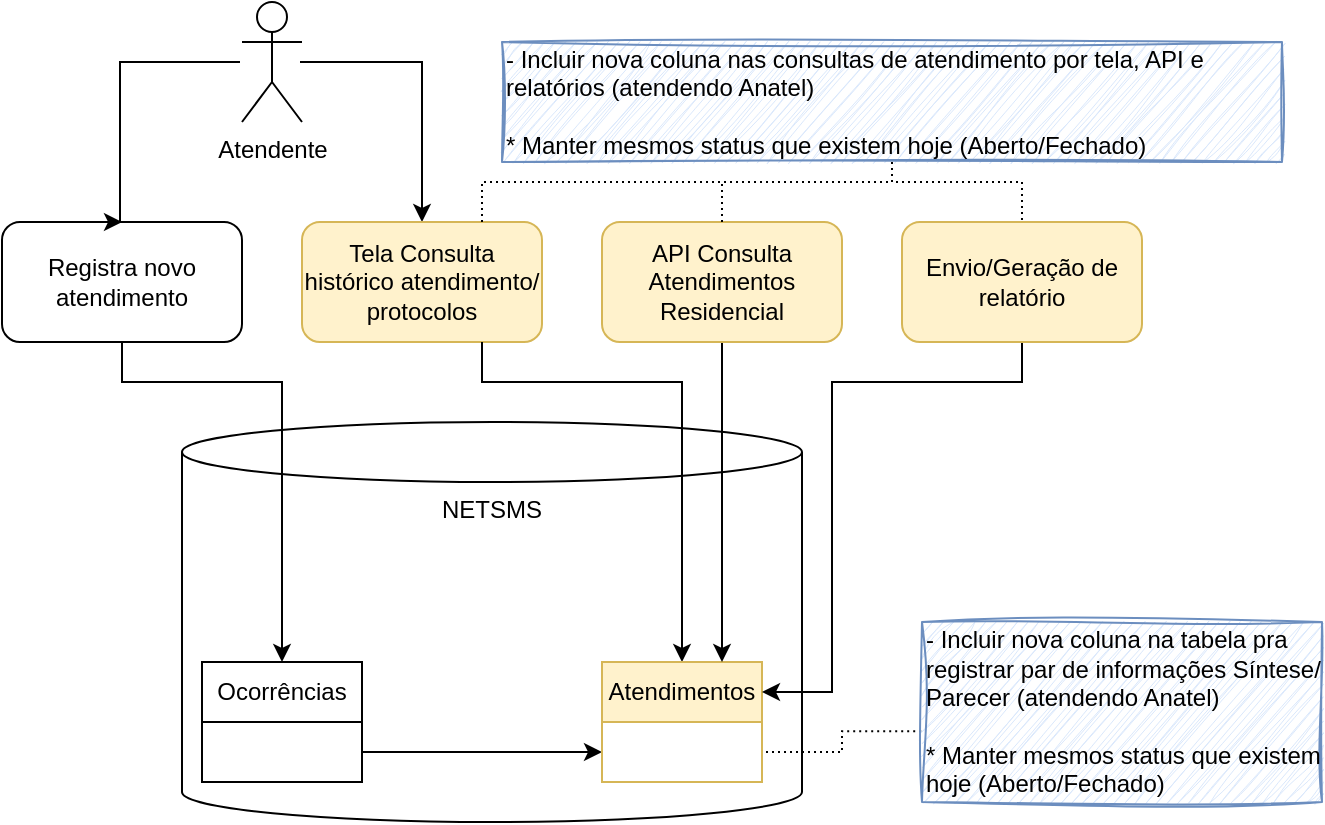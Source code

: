 <mxfile version="24.2.3" type="github" pages="2">
  <diagram name="Versão 1" id="MLcHtQrv6ULbj_it20Va">
    <mxGraphModel dx="1050" dy="530" grid="1" gridSize="10" guides="1" tooltips="1" connect="1" arrows="1" fold="1" page="1" pageScale="1" pageWidth="827" pageHeight="1169" math="0" shadow="0">
      <root>
        <mxCell id="0" />
        <mxCell id="1" parent="0" />
        <mxCell id="CVk3RO6D4FQn7KLXNqjS-1" value="NETSMS" style="shape=cylinder3;whiteSpace=wrap;html=1;boundedLbl=1;backgroundOutline=1;size=15;verticalAlign=top;" vertex="1" parent="1">
          <mxGeometry x="220" y="230" width="310" height="200" as="geometry" />
        </mxCell>
        <mxCell id="CVk3RO6D4FQn7KLXNqjS-3" value="Registra novo atendimento" style="rounded=1;whiteSpace=wrap;html=1;" vertex="1" parent="1">
          <mxGeometry x="130" y="130" width="120" height="60" as="geometry" />
        </mxCell>
        <mxCell id="CVk3RO6D4FQn7KLXNqjS-9" style="edgeStyle=orthogonalEdgeStyle;rounded=0;orthogonalLoop=1;jettySize=auto;html=1;entryX=0.5;entryY=0;entryDx=0;entryDy=0;" edge="1" parent="1" target="CVk3RO6D4FQn7KLXNqjS-8">
          <mxGeometry relative="1" as="geometry">
            <mxPoint x="279" y="50" as="sourcePoint" />
            <Array as="points">
              <mxPoint x="340" y="50" />
            </Array>
          </mxGeometry>
        </mxCell>
        <mxCell id="CVk3RO6D4FQn7KLXNqjS-24" style="edgeStyle=orthogonalEdgeStyle;rounded=0;orthogonalLoop=1;jettySize=auto;html=1;entryX=0.5;entryY=0;entryDx=0;entryDy=0;" edge="1" parent="1" target="CVk3RO6D4FQn7KLXNqjS-3">
          <mxGeometry relative="1" as="geometry">
            <mxPoint x="249" y="50" as="sourcePoint" />
            <Array as="points">
              <mxPoint x="189" y="50" />
            </Array>
          </mxGeometry>
        </mxCell>
        <mxCell id="CVk3RO6D4FQn7KLXNqjS-4" value="Atendente" style="shape=umlActor;verticalLabelPosition=bottom;verticalAlign=top;html=1;outlineConnect=0;" vertex="1" parent="1">
          <mxGeometry x="250" y="20" width="30" height="60" as="geometry" />
        </mxCell>
        <mxCell id="CVk3RO6D4FQn7KLXNqjS-5" style="edgeStyle=orthogonalEdgeStyle;rounded=0;orthogonalLoop=1;jettySize=auto;html=1;entryX=0.5;entryY=0;entryDx=0;entryDy=0;" edge="1" parent="1" source="CVk3RO6D4FQn7KLXNqjS-3" target="CVk3RO6D4FQn7KLXNqjS-17">
          <mxGeometry relative="1" as="geometry">
            <Array as="points">
              <mxPoint x="190" y="210" />
              <mxPoint x="270" y="210" />
            </Array>
          </mxGeometry>
        </mxCell>
        <mxCell id="CVk3RO6D4FQn7KLXNqjS-8" value="Tela Consulta histórico atendimento/ protocolos" style="rounded=1;whiteSpace=wrap;html=1;fillColor=#fff2cc;strokeColor=#d6b656;" vertex="1" parent="1">
          <mxGeometry x="280" y="130" width="120" height="60" as="geometry" />
        </mxCell>
        <mxCell id="CVk3RO6D4FQn7KLXNqjS-10" style="edgeStyle=orthogonalEdgeStyle;rounded=0;orthogonalLoop=1;jettySize=auto;html=1;entryX=0.5;entryY=0;entryDx=0;entryDy=0;" edge="1" parent="1" source="CVk3RO6D4FQn7KLXNqjS-8" target="CVk3RO6D4FQn7KLXNqjS-21">
          <mxGeometry relative="1" as="geometry">
            <Array as="points">
              <mxPoint x="370" y="210" />
              <mxPoint x="470" y="210" />
            </Array>
          </mxGeometry>
        </mxCell>
        <mxCell id="CVk3RO6D4FQn7KLXNqjS-23" style="edgeStyle=orthogonalEdgeStyle;rounded=0;orthogonalLoop=1;jettySize=auto;html=1;entryX=1;entryY=0.75;entryDx=0;entryDy=0;endArrow=none;endFill=0;dashed=1;dashPattern=1 2;exitX=-0.002;exitY=0.607;exitDx=0;exitDy=0;exitPerimeter=0;" edge="1" parent="1" source="CVk3RO6D4FQn7KLXNqjS-36" target="CVk3RO6D4FQn7KLXNqjS-21">
          <mxGeometry relative="1" as="geometry">
            <mxPoint x="485" y="455" as="sourcePoint" />
            <Array as="points">
              <mxPoint x="550" y="385" />
              <mxPoint x="550" y="395" />
            </Array>
          </mxGeometry>
        </mxCell>
        <mxCell id="CVk3RO6D4FQn7KLXNqjS-22" style="edgeStyle=orthogonalEdgeStyle;rounded=0;orthogonalLoop=1;jettySize=auto;html=1;entryX=0;entryY=0.75;entryDx=0;entryDy=0;exitX=1;exitY=0.75;exitDx=0;exitDy=0;" edge="1" parent="1" source="CVk3RO6D4FQn7KLXNqjS-17" target="CVk3RO6D4FQn7KLXNqjS-21">
          <mxGeometry relative="1" as="geometry" />
        </mxCell>
        <mxCell id="CVk3RO6D4FQn7KLXNqjS-17" value="Ocorrências" style="swimlane;fontStyle=0;childLayout=stackLayout;horizontal=1;startSize=30;horizontalStack=0;resizeParent=1;resizeParentMax=0;resizeLast=0;collapsible=1;marginBottom=0;whiteSpace=wrap;html=1;" vertex="1" parent="1">
          <mxGeometry x="230" y="350" width="80" height="60" as="geometry" />
        </mxCell>
        <mxCell id="CVk3RO6D4FQn7KLXNqjS-21" value="Atendimentos" style="swimlane;fontStyle=0;childLayout=stackLayout;horizontal=1;startSize=30;horizontalStack=0;resizeParent=1;resizeParentMax=0;resizeLast=0;collapsible=1;marginBottom=0;whiteSpace=wrap;html=1;fillColor=#fff2cc;strokeColor=#d6b656;" vertex="1" parent="1">
          <mxGeometry x="430" y="350" width="80" height="60" as="geometry" />
        </mxCell>
        <mxCell id="CVk3RO6D4FQn7KLXNqjS-34" style="edgeStyle=orthogonalEdgeStyle;rounded=0;orthogonalLoop=1;jettySize=auto;html=1;entryX=0.75;entryY=0;entryDx=0;entryDy=0;exitX=0.5;exitY=1;exitDx=0;exitDy=0;" edge="1" parent="1" source="CVk3RO6D4FQn7KLXNqjS-38" target="CVk3RO6D4FQn7KLXNqjS-21">
          <mxGeometry relative="1" as="geometry">
            <mxPoint x="560" y="160" as="sourcePoint" />
            <Array as="points">
              <mxPoint x="490" y="200" />
              <mxPoint x="490" y="200" />
            </Array>
          </mxGeometry>
        </mxCell>
        <mxCell id="CVk3RO6D4FQn7KLXNqjS-36" value="&lt;span style=&quot;background-color: initial;&quot;&gt;- Incluir nova coluna na tabela pra registrar par de informações Síntese/ Parecer (atendendo Anatel)&lt;/span&gt;&lt;div&gt;&lt;br&gt;&lt;/div&gt;&lt;div&gt;* Manter mesmos status que existem hoje (Aberto/Fechado)&lt;/div&gt;" style="text;html=1;align=left;verticalAlign=middle;whiteSpace=wrap;rounded=0;fillColor=#dae8fc;strokeColor=#6c8ebf;sketch=1;curveFitting=1;jiggle=2;" vertex="1" parent="1">
          <mxGeometry x="590" y="330" width="200" height="90" as="geometry" />
        </mxCell>
        <mxCell id="CVk3RO6D4FQn7KLXNqjS-38" value="API Consulta Atendimentos Residencial" style="rounded=1;whiteSpace=wrap;html=1;fillColor=#fff2cc;strokeColor=#d6b656;" vertex="1" parent="1">
          <mxGeometry x="430" y="130" width="120" height="60" as="geometry" />
        </mxCell>
        <mxCell id="CVk3RO6D4FQn7KLXNqjS-40" style="edgeStyle=orthogonalEdgeStyle;rounded=0;orthogonalLoop=1;jettySize=auto;html=1;entryX=1;entryY=0.25;entryDx=0;entryDy=0;" edge="1" parent="1" source="CVk3RO6D4FQn7KLXNqjS-39" target="CVk3RO6D4FQn7KLXNqjS-21">
          <mxGeometry relative="1" as="geometry">
            <Array as="points">
              <mxPoint x="640" y="210" />
              <mxPoint x="545" y="210" />
              <mxPoint x="545" y="365" />
            </Array>
          </mxGeometry>
        </mxCell>
        <mxCell id="CVk3RO6D4FQn7KLXNqjS-39" value="Envio/Geração de relatório" style="rounded=1;whiteSpace=wrap;html=1;fillColor=#fff2cc;strokeColor=#d6b656;" vertex="1" parent="1">
          <mxGeometry x="580" y="130" width="120" height="60" as="geometry" />
        </mxCell>
        <mxCell id="CVk3RO6D4FQn7KLXNqjS-43" style="edgeStyle=orthogonalEdgeStyle;rounded=0;orthogonalLoop=1;jettySize=auto;html=1;entryX=0.5;entryY=0;entryDx=0;entryDy=0;dashed=1;dashPattern=1 2;endArrow=none;endFill=0;" edge="1" parent="1" source="CVk3RO6D4FQn7KLXNqjS-41" target="CVk3RO6D4FQn7KLXNqjS-38">
          <mxGeometry relative="1" as="geometry">
            <Array as="points">
              <mxPoint x="575" y="110" />
              <mxPoint x="490" y="110" />
            </Array>
          </mxGeometry>
        </mxCell>
        <mxCell id="CVk3RO6D4FQn7KLXNqjS-44" style="edgeStyle=orthogonalEdgeStyle;rounded=0;orthogonalLoop=1;jettySize=auto;html=1;entryX=0.5;entryY=0;entryDx=0;entryDy=0;dashed=1;dashPattern=1 2;endArrow=none;endFill=0;" edge="1" parent="1" source="CVk3RO6D4FQn7KLXNqjS-41" target="CVk3RO6D4FQn7KLXNqjS-39">
          <mxGeometry relative="1" as="geometry">
            <Array as="points">
              <mxPoint x="575" y="110" />
              <mxPoint x="640" y="110" />
            </Array>
          </mxGeometry>
        </mxCell>
        <mxCell id="CVk3RO6D4FQn7KLXNqjS-41" value="&lt;span style=&quot;background-color: initial;&quot;&gt;- Incluir nova coluna nas consultas de atendimento por tela, API e relatórios (atendendo Anatel)&lt;/span&gt;&lt;div&gt;&lt;br&gt;&lt;/div&gt;&lt;div&gt;* Manter mesmos status que existem hoje (Aberto/Fechado)&lt;/div&gt;" style="text;html=1;align=left;verticalAlign=middle;whiteSpace=wrap;rounded=0;fillColor=#dae8fc;strokeColor=#6c8ebf;sketch=1;curveFitting=1;jiggle=2;" vertex="1" parent="1">
          <mxGeometry x="380" y="40" width="390" height="60" as="geometry" />
        </mxCell>
        <mxCell id="CVk3RO6D4FQn7KLXNqjS-42" style="edgeStyle=orthogonalEdgeStyle;rounded=0;orthogonalLoop=1;jettySize=auto;html=1;entryX=0.75;entryY=0;entryDx=0;entryDy=0;endArrow=none;endFill=0;dashed=1;dashPattern=1 2;exitX=0.5;exitY=1;exitDx=0;exitDy=0;" edge="1" parent="1" source="CVk3RO6D4FQn7KLXNqjS-41" target="CVk3RO6D4FQn7KLXNqjS-8">
          <mxGeometry relative="1" as="geometry">
            <mxPoint x="580" y="110" as="sourcePoint" />
            <mxPoint x="490" y="124" as="targetPoint" />
            <Array as="points">
              <mxPoint x="575" y="110" />
              <mxPoint x="370" y="110" />
            </Array>
          </mxGeometry>
        </mxCell>
      </root>
    </mxGraphModel>
  </diagram>
  <diagram name="Versão 2" id="pHQ7xpboEwQDvU8NsfGw">
    <mxGraphModel dx="1050" dy="530" grid="1" gridSize="10" guides="1" tooltips="1" connect="1" arrows="1" fold="1" page="1" pageScale="1" pageWidth="827" pageHeight="1169" math="0" shadow="0">
      <root>
        <mxCell id="PiYVCed6jx6N1606cr-O-0" />
        <mxCell id="PiYVCed6jx6N1606cr-O-1" parent="PiYVCed6jx6N1606cr-O-0" />
        <mxCell id="PiYVCed6jx6N1606cr-O-2" value="NETSMS" style="shape=cylinder3;whiteSpace=wrap;html=1;boundedLbl=1;backgroundOutline=1;size=15;verticalAlign=top;" vertex="1" parent="PiYVCed6jx6N1606cr-O-1">
          <mxGeometry x="220" y="220" width="310" height="200" as="geometry" />
        </mxCell>
        <mxCell id="PiYVCed6jx6N1606cr-O-3" value="Registra novo atendimento" style="rounded=1;whiteSpace=wrap;html=1;" vertex="1" parent="PiYVCed6jx6N1606cr-O-1">
          <mxGeometry x="130" y="130" width="120" height="60" as="geometry" />
        </mxCell>
        <mxCell id="PiYVCed6jx6N1606cr-O-4" style="edgeStyle=orthogonalEdgeStyle;rounded=0;orthogonalLoop=1;jettySize=auto;html=1;entryX=0.5;entryY=0;entryDx=0;entryDy=0;" edge="1" parent="PiYVCed6jx6N1606cr-O-1" target="PiYVCed6jx6N1606cr-O-8">
          <mxGeometry relative="1" as="geometry">
            <mxPoint x="279" y="50" as="sourcePoint" />
            <Array as="points">
              <mxPoint x="340" y="50" />
            </Array>
          </mxGeometry>
        </mxCell>
        <mxCell id="PiYVCed6jx6N1606cr-O-5" style="edgeStyle=orthogonalEdgeStyle;rounded=0;orthogonalLoop=1;jettySize=auto;html=1;entryX=0.5;entryY=0;entryDx=0;entryDy=0;" edge="1" parent="PiYVCed6jx6N1606cr-O-1" target="PiYVCed6jx6N1606cr-O-3">
          <mxGeometry relative="1" as="geometry">
            <mxPoint x="249" y="50" as="sourcePoint" />
            <Array as="points">
              <mxPoint x="189" y="50" />
            </Array>
          </mxGeometry>
        </mxCell>
        <mxCell id="PiYVCed6jx6N1606cr-O-6" value="Atendente" style="shape=umlActor;verticalLabelPosition=bottom;verticalAlign=top;html=1;outlineConnect=0;" vertex="1" parent="PiYVCed6jx6N1606cr-O-1">
          <mxGeometry x="250" y="20" width="30" height="60" as="geometry" />
        </mxCell>
        <mxCell id="PiYVCed6jx6N1606cr-O-7" style="edgeStyle=orthogonalEdgeStyle;rounded=0;orthogonalLoop=1;jettySize=auto;html=1;entryX=0.5;entryY=0;entryDx=0;entryDy=0;" edge="1" parent="PiYVCed6jx6N1606cr-O-1" source="PiYVCed6jx6N1606cr-O-3" target="PiYVCed6jx6N1606cr-O-12">
          <mxGeometry relative="1" as="geometry">
            <Array as="points">
              <mxPoint x="190" y="210" />
              <mxPoint x="270" y="210" />
            </Array>
          </mxGeometry>
        </mxCell>
        <mxCell id="PiYVCed6jx6N1606cr-O-8" value="Tela Consulta histórico atendimento/ protocolos" style="rounded=1;whiteSpace=wrap;html=1;fillColor=#fff2cc;strokeColor=#d6b656;" vertex="1" parent="PiYVCed6jx6N1606cr-O-1">
          <mxGeometry x="280" y="130" width="120" height="60" as="geometry" />
        </mxCell>
        <mxCell id="PiYVCed6jx6N1606cr-O-9" style="edgeStyle=orthogonalEdgeStyle;rounded=0;orthogonalLoop=1;jettySize=auto;html=1;entryX=0.75;entryY=0;entryDx=0;entryDy=0;" edge="1" parent="PiYVCed6jx6N1606cr-O-1" source="PiYVCed6jx6N1606cr-O-8" target="PiYVCed6jx6N1606cr-O-12">
          <mxGeometry relative="1" as="geometry">
            <mxPoint x="470" y="350" as="targetPoint" />
            <Array as="points">
              <mxPoint x="370" y="210" />
              <mxPoint x="290" y="210" />
            </Array>
          </mxGeometry>
        </mxCell>
        <mxCell id="PiYVCed6jx6N1606cr-O-10" style="edgeStyle=orthogonalEdgeStyle;rounded=0;orthogonalLoop=1;jettySize=auto;html=1;entryX=1;entryY=0.75;entryDx=0;entryDy=0;endArrow=none;endFill=0;dashed=1;dashPattern=1 2;exitX=-0.002;exitY=0.607;exitDx=0;exitDy=0;exitPerimeter=0;" edge="1" parent="PiYVCed6jx6N1606cr-O-1" source="PiYVCed6jx6N1606cr-O-15">
          <mxGeometry relative="1" as="geometry">
            <mxPoint x="485" y="455" as="sourcePoint" />
            <mxPoint x="510" y="395" as="targetPoint" />
            <Array as="points">
              <mxPoint x="550" y="385" />
              <mxPoint x="550" y="395" />
            </Array>
          </mxGeometry>
        </mxCell>
        <mxCell id="PiYVCed6jx6N1606cr-O-12" value="Ocorrências" style="swimlane;fontStyle=0;childLayout=stackLayout;horizontal=1;startSize=30;horizontalStack=0;resizeParent=1;resizeParentMax=0;resizeLast=0;collapsible=1;marginBottom=0;whiteSpace=wrap;html=1;" vertex="1" parent="PiYVCed6jx6N1606cr-O-1">
          <mxGeometry x="230" y="350" width="80" height="60" as="geometry" />
        </mxCell>
        <mxCell id="PiYVCed6jx6N1606cr-O-15" value="&lt;span style=&quot;background-color: initial;&quot;&gt;- Incluir nova coluna na tabela pra registrar par de informações Síntese/ Parecer (atendendo Anatel)&lt;/span&gt;&lt;div&gt;&lt;br&gt;&lt;/div&gt;&lt;div&gt;* Manter mesmos status que existem hoje (Aberto/Fechado)&lt;/div&gt;" style="text;html=1;align=left;verticalAlign=middle;whiteSpace=wrap;rounded=0;fillColor=#dae8fc;strokeColor=#6c8ebf;sketch=1;curveFitting=1;jiggle=2;" vertex="1" parent="PiYVCed6jx6N1606cr-O-1">
          <mxGeometry x="590" y="330" width="200" height="90" as="geometry" />
        </mxCell>
        <mxCell id="Q4qWhZCHEtYbgf8dhqWP-1" style="edgeStyle=orthogonalEdgeStyle;rounded=0;orthogonalLoop=1;jettySize=auto;html=1;entryX=1;entryY=0.25;entryDx=0;entryDy=0;exitX=0.25;exitY=1;exitDx=0;exitDy=0;" edge="1" parent="PiYVCed6jx6N1606cr-O-1" source="PiYVCed6jx6N1606cr-O-16" target="PiYVCed6jx6N1606cr-O-12">
          <mxGeometry relative="1" as="geometry">
            <Array as="points">
              <mxPoint x="460" y="365" />
            </Array>
          </mxGeometry>
        </mxCell>
        <mxCell id="PiYVCed6jx6N1606cr-O-16" value="API Consulta Atendimentos Residencial" style="rounded=1;whiteSpace=wrap;html=1;fillColor=#fff2cc;strokeColor=#d6b656;" vertex="1" parent="PiYVCed6jx6N1606cr-O-1">
          <mxGeometry x="430" y="130" width="120" height="60" as="geometry" />
        </mxCell>
        <mxCell id="PiYVCed6jx6N1606cr-O-17" style="edgeStyle=orthogonalEdgeStyle;rounded=0;orthogonalLoop=1;jettySize=auto;html=1;entryX=1;entryY=0.75;entryDx=0;entryDy=0;" edge="1" parent="PiYVCed6jx6N1606cr-O-1" source="PiYVCed6jx6N1606cr-O-18" target="PiYVCed6jx6N1606cr-O-12">
          <mxGeometry relative="1" as="geometry">
            <mxPoint x="510" y="365" as="targetPoint" />
            <Array as="points">
              <mxPoint x="640" y="210" />
              <mxPoint x="470" y="210" />
              <mxPoint x="470" y="395" />
            </Array>
          </mxGeometry>
        </mxCell>
        <mxCell id="PiYVCed6jx6N1606cr-O-18" value="Envio/Geração de relatório" style="rounded=1;whiteSpace=wrap;html=1;fillColor=#fff2cc;strokeColor=#d6b656;" vertex="1" parent="PiYVCed6jx6N1606cr-O-1">
          <mxGeometry x="580" y="130" width="120" height="60" as="geometry" />
        </mxCell>
        <mxCell id="PiYVCed6jx6N1606cr-O-19" style="edgeStyle=orthogonalEdgeStyle;rounded=0;orthogonalLoop=1;jettySize=auto;html=1;entryX=0.5;entryY=0;entryDx=0;entryDy=0;dashed=1;dashPattern=1 2;endArrow=none;endFill=0;" edge="1" parent="PiYVCed6jx6N1606cr-O-1" source="PiYVCed6jx6N1606cr-O-21" target="PiYVCed6jx6N1606cr-O-16">
          <mxGeometry relative="1" as="geometry">
            <Array as="points">
              <mxPoint x="575" y="110" />
              <mxPoint x="490" y="110" />
            </Array>
          </mxGeometry>
        </mxCell>
        <mxCell id="PiYVCed6jx6N1606cr-O-20" style="edgeStyle=orthogonalEdgeStyle;rounded=0;orthogonalLoop=1;jettySize=auto;html=1;entryX=0.5;entryY=0;entryDx=0;entryDy=0;dashed=1;dashPattern=1 2;endArrow=none;endFill=0;" edge="1" parent="PiYVCed6jx6N1606cr-O-1" source="PiYVCed6jx6N1606cr-O-21" target="PiYVCed6jx6N1606cr-O-18">
          <mxGeometry relative="1" as="geometry">
            <Array as="points">
              <mxPoint x="575" y="110" />
              <mxPoint x="640" y="110" />
            </Array>
          </mxGeometry>
        </mxCell>
        <mxCell id="PiYVCed6jx6N1606cr-O-21" value="&lt;span style=&quot;background-color: initial;&quot;&gt;- Incluir nova coluna nas consultas de atendimento por tela, API e relatórios (atendendo Anatel)&lt;/span&gt;&lt;div&gt;&lt;br&gt;&lt;/div&gt;&lt;div&gt;* Manter mesmos status que existem hoje (Aberto/Fechado)&lt;/div&gt;" style="text;html=1;align=left;verticalAlign=middle;whiteSpace=wrap;rounded=0;fillColor=#dae8fc;strokeColor=#6c8ebf;sketch=1;curveFitting=1;jiggle=2;" vertex="1" parent="PiYVCed6jx6N1606cr-O-1">
          <mxGeometry x="380" y="40" width="390" height="60" as="geometry" />
        </mxCell>
        <mxCell id="PiYVCed6jx6N1606cr-O-22" style="edgeStyle=orthogonalEdgeStyle;rounded=0;orthogonalLoop=1;jettySize=auto;html=1;entryX=0.75;entryY=0;entryDx=0;entryDy=0;endArrow=none;endFill=0;dashed=1;dashPattern=1 2;exitX=0.5;exitY=1;exitDx=0;exitDy=0;" edge="1" parent="PiYVCed6jx6N1606cr-O-1" source="PiYVCed6jx6N1606cr-O-21" target="PiYVCed6jx6N1606cr-O-8">
          <mxGeometry relative="1" as="geometry">
            <mxPoint x="580" y="110" as="sourcePoint" />
            <mxPoint x="490" y="124" as="targetPoint" />
            <Array as="points">
              <mxPoint x="575" y="110" />
              <mxPoint x="370" y="110" />
            </Array>
          </mxGeometry>
        </mxCell>
      </root>
    </mxGraphModel>
  </diagram>
</mxfile>

